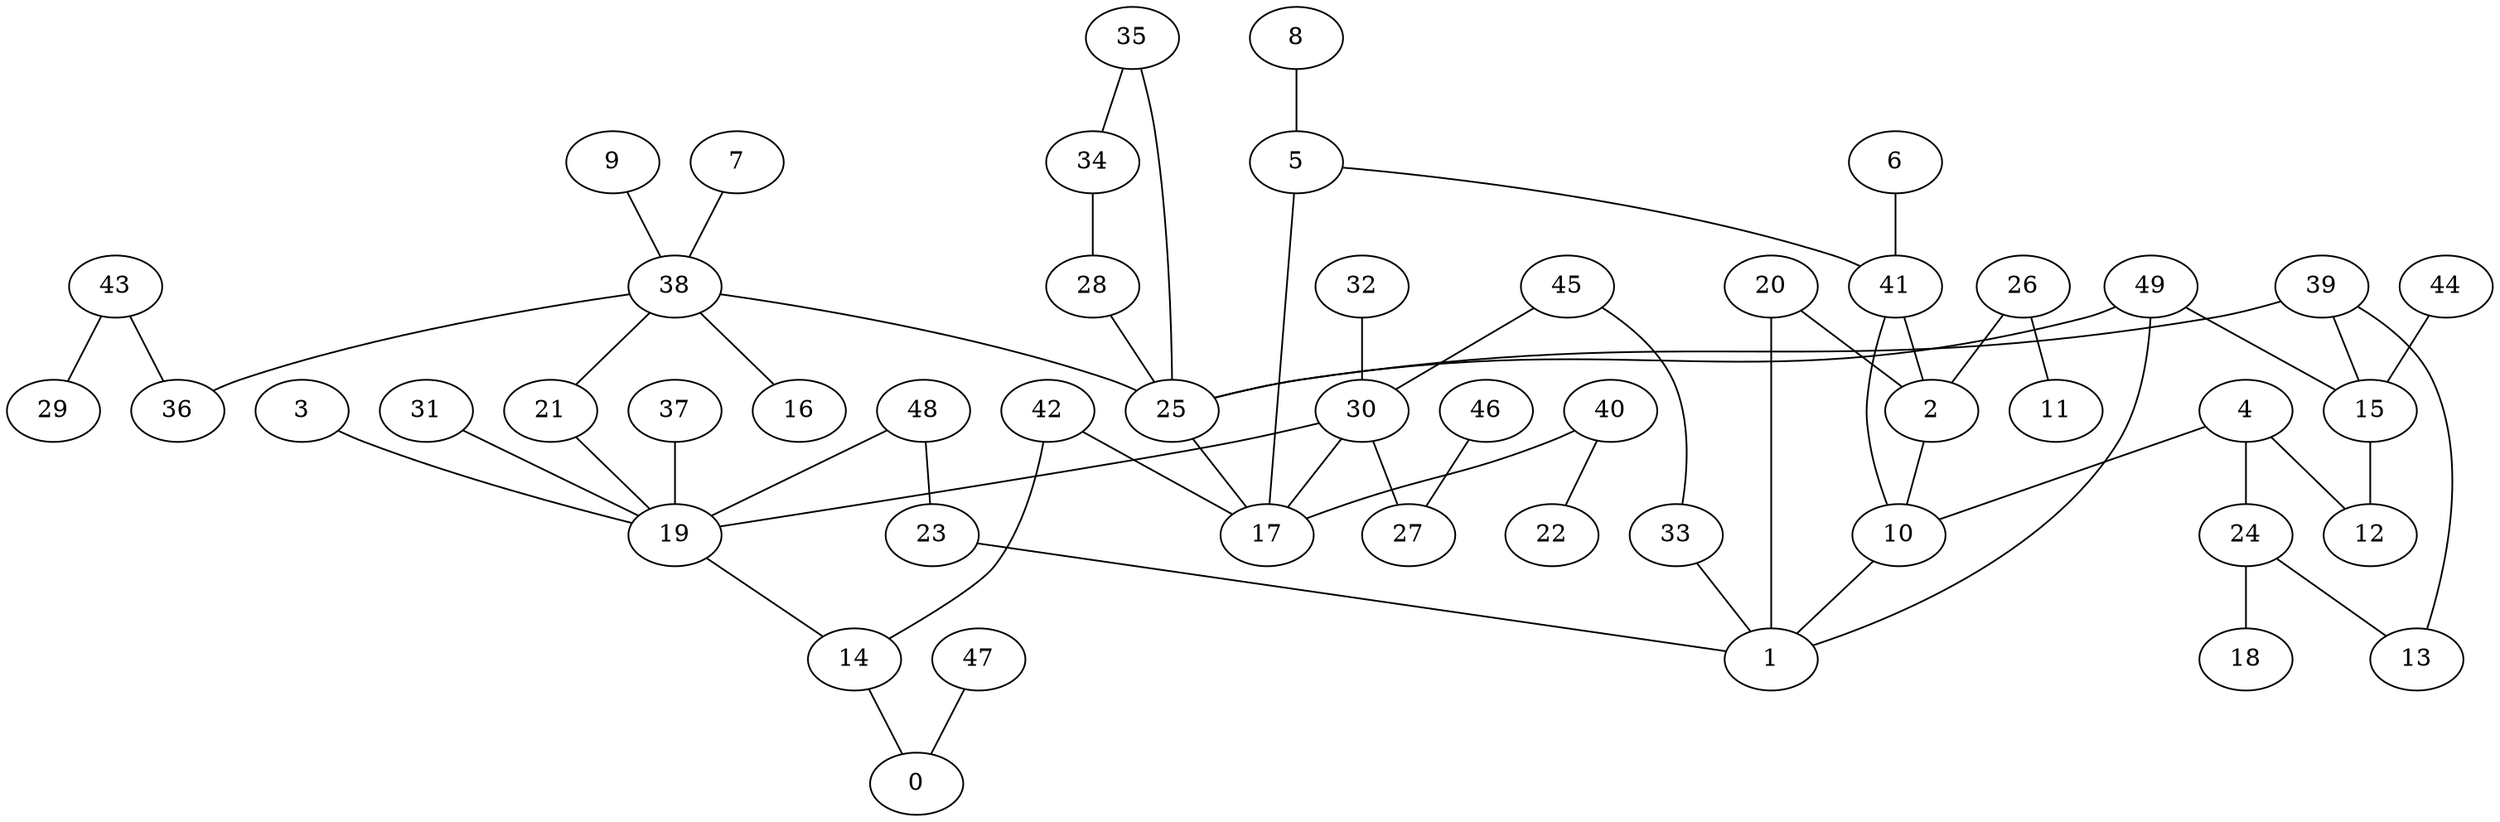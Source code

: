 digraph GG_graph {

subgraph G_graph {
edge [color = black]
"43" -> "29" [dir = none]
"43" -> "36" [dir = none]
"47" -> "0" [dir = none]
"24" -> "18" [dir = none]
"31" -> "19" [dir = none]
"8" -> "5" [dir = none]
"20" -> "1" [dir = none]
"9" -> "38" [dir = none]
"4" -> "24" [dir = none]
"4" -> "10" [dir = none]
"33" -> "1" [dir = none]
"41" -> "10" [dir = none]
"41" -> "2" [dir = none]
"7" -> "38" [dir = none]
"15" -> "12" [dir = none]
"42" -> "14" [dir = none]
"42" -> "17" [dir = none]
"49" -> "1" [dir = none]
"49" -> "25" [dir = none]
"39" -> "15" [dir = none]
"39" -> "13" [dir = none]
"39" -> "25" [dir = none]
"25" -> "17" [dir = none]
"5" -> "41" [dir = none]
"5" -> "17" [dir = none]
"40" -> "22" [dir = none]
"40" -> "17" [dir = none]
"46" -> "27" [dir = none]
"35" -> "34" [dir = none]
"35" -> "25" [dir = none]
"48" -> "23" [dir = none]
"48" -> "19" [dir = none]
"34" -> "28" [dir = none]
"14" -> "0" [dir = none]
"37" -> "19" [dir = none]
"32" -> "30" [dir = none]
"26" -> "11" [dir = none]
"26" -> "2" [dir = none]
"38" -> "16" [dir = none]
"38" -> "36" [dir = none]
"38" -> "25" [dir = none]
"3" -> "19" [dir = none]
"6" -> "41" [dir = none]
"30" -> "27" [dir = none]
"30" -> "17" [dir = none]
"30" -> "19" [dir = none]
"45" -> "30" [dir = none]
"44" -> "15" [dir = none]
"21" -> "19" [dir = none]
"10" -> "1" [dir = none]
"23" -> "1" [dir = none]
"49" -> "15" [dir = none]
"2" -> "10" [dir = none]
"28" -> "25" [dir = none]
"45" -> "33" [dir = none]
"19" -> "14" [dir = none]
"24" -> "13" [dir = none]
"4" -> "12" [dir = none]
"20" -> "2" [dir = none]
"38" -> "21" [dir = none]
}

}

